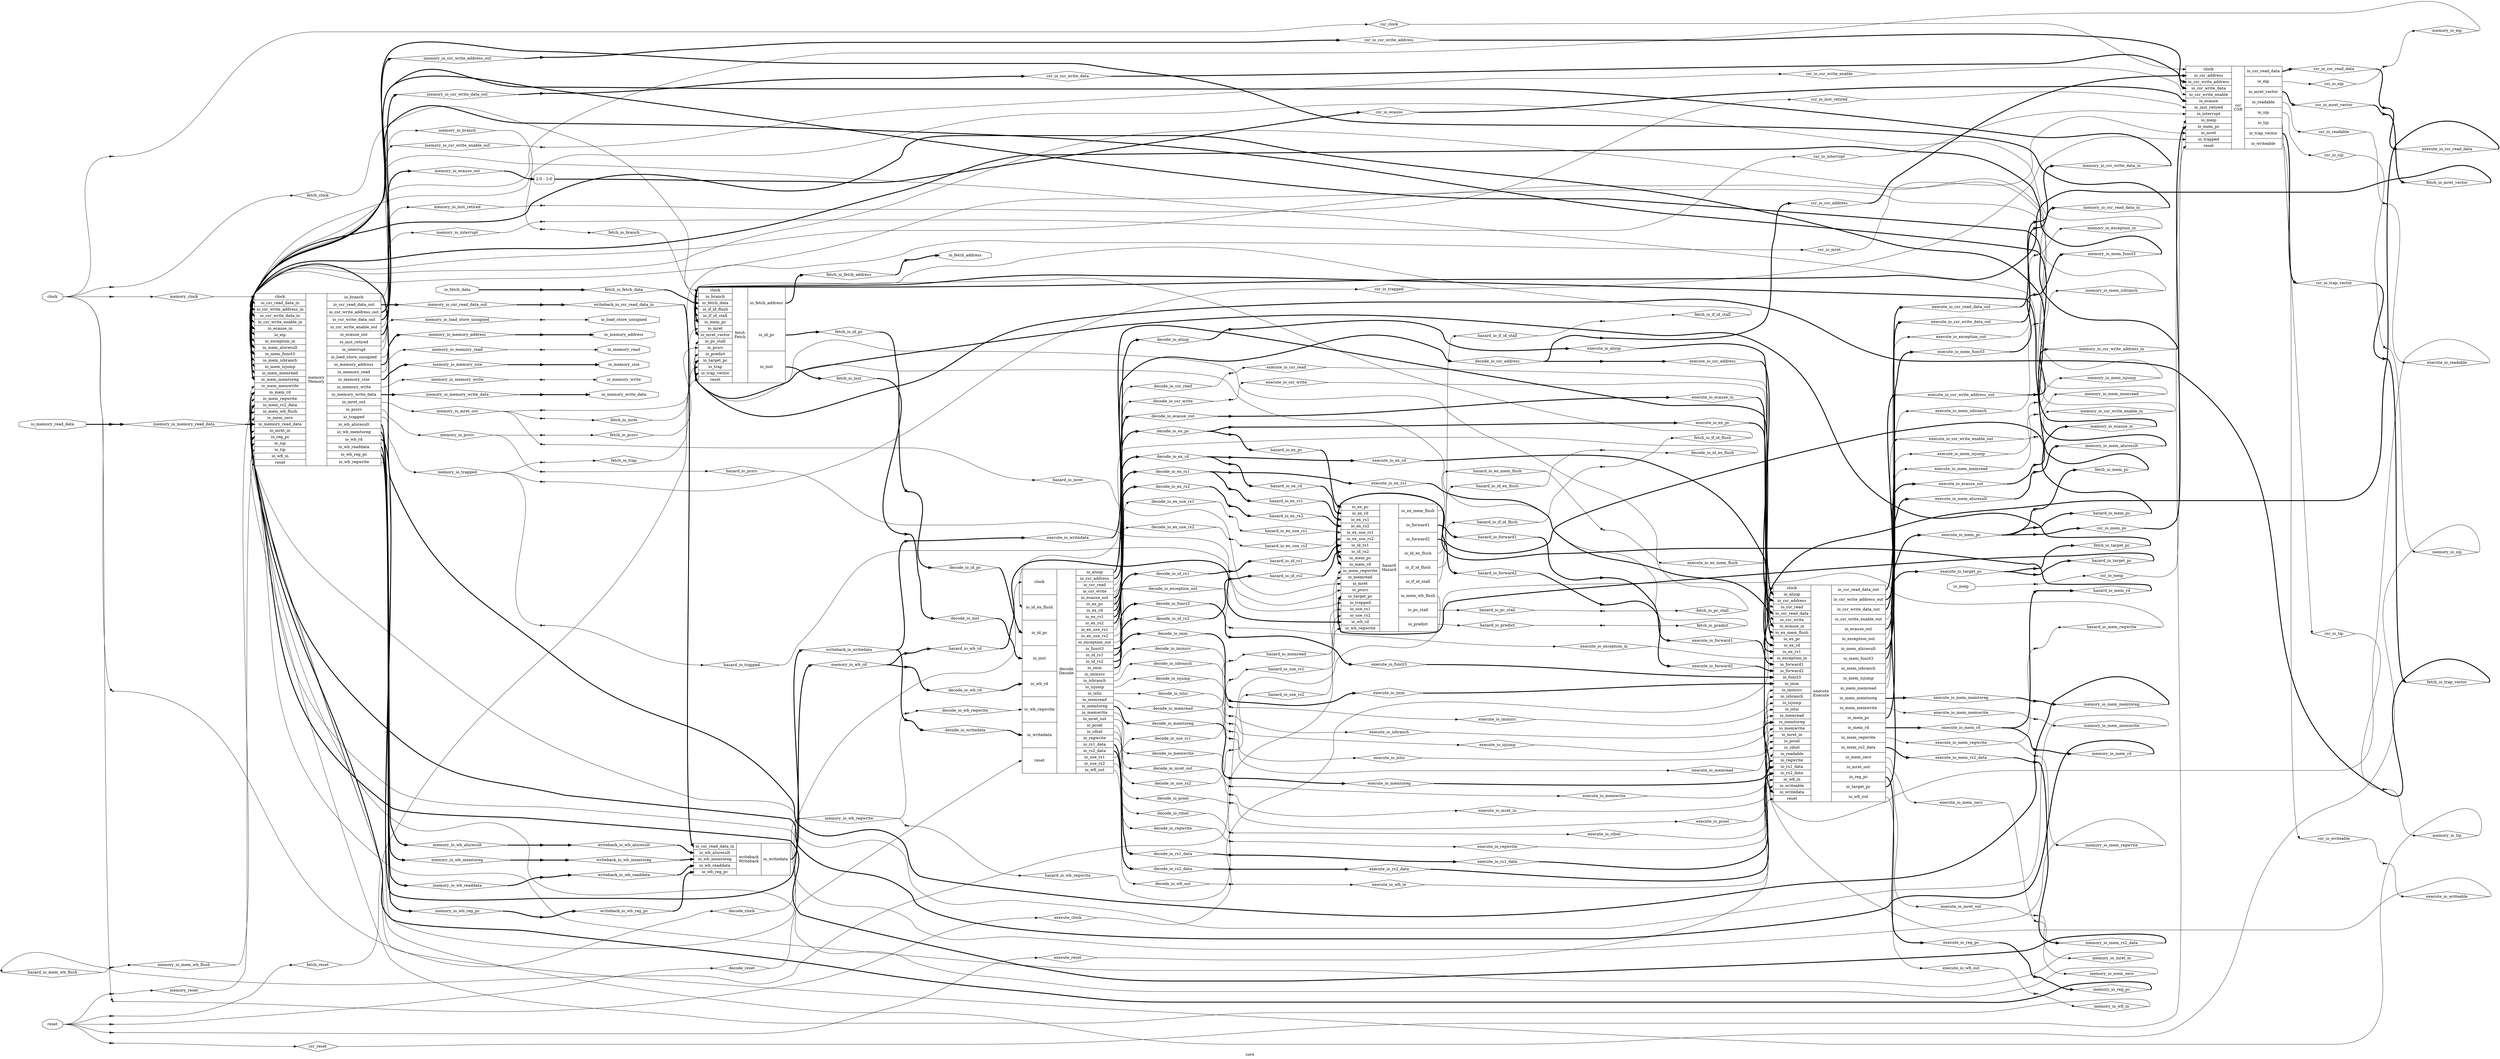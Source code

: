 digraph "core" {
label="core";
rankdir="LR";
remincross=true;
n1 [ shape=diamond, label="hazard_io_mem_wb_flush", color="black", fontcolor="black" ];
n2 [ shape=diamond, label="hazard_io_mret", color="black", fontcolor="black" ];
n3 [ shape=diamond, label="hazard_io_trapped", color="black", fontcolor="black" ];
n4 [ shape=diamond, label="hazard_io_pcsrc", color="black", fontcolor="black" ];
n5 [ shape=diamond, label="hazard_io_wb_regwrite", color="black", fontcolor="black" ];
n6 [ shape=diamond, label="hazard_io_wb_rd", color="black", fontcolor="black" ];
n7 [ shape=diamond, label="hazard_io_ex_mem_flush", color="black", fontcolor="black" ];
n8 [ shape=diamond, label="hazard_io_forward2", color="black", fontcolor="black" ];
n9 [ shape=diamond, label="hazard_io_forward1", color="black", fontcolor="black" ];
n10 [ shape=diamond, label="hazard_io_target_pc", color="black", fontcolor="black" ];
n11 [ shape=diamond, label="hazard_io_mem_pc", color="black", fontcolor="black" ];
n12 [ shape=diamond, label="hazard_io_mem_regwrite", color="black", fontcolor="black" ];
n13 [ shape=diamond, label="hazard_io_mem_rd", color="black", fontcolor="black" ];
n14 [ shape=diamond, label="hazard_io_id_ex_flush", color="black", fontcolor="black" ];
n15 [ shape=diamond, label="hazard_io_ex_pc", color="black", fontcolor="black" ];
n16 [ shape=diamond, label="hazard_io_ex_rs2", color="black", fontcolor="black" ];
n17 [ shape=diamond, label="hazard_io_ex_rs1", color="black", fontcolor="black" ];
n18 [ shape=diamond, label="hazard_io_ex_use_rs2", color="black", fontcolor="black" ];
n19 [ shape=diamond, label="hazard_io_ex_use_rs1", color="black", fontcolor="black" ];
n20 [ shape=diamond, label="hazard_io_ex_rd", color="black", fontcolor="black" ];
n21 [ shape=diamond, label="hazard_io_id_rs2", color="black", fontcolor="black" ];
n22 [ shape=diamond, label="hazard_io_id_rs1", color="black", fontcolor="black" ];
n23 [ shape=diamond, label="hazard_io_use_rs2", color="black", fontcolor="black" ];
n24 [ shape=diamond, label="hazard_io_use_rs1", color="black", fontcolor="black" ];
n25 [ shape=diamond, label="hazard_io_memread", color="black", fontcolor="black" ];
n26 [ shape=diamond, label="hazard_io_if_id_flush", color="black", fontcolor="black" ];
n27 [ shape=diamond, label="hazard_io_if_id_stall", color="black", fontcolor="black" ];
n28 [ shape=diamond, label="hazard_io_pc_stall", color="black", fontcolor="black" ];
n29 [ shape=diamond, label="hazard_io_predict", color="black", fontcolor="black" ];
n30 [ shape=diamond, label="csr_io_mret_vector", color="black", fontcolor="black" ];
n31 [ shape=diamond, label="csr_io_trap_vector", color="black", fontcolor="black" ];
n32 [ shape=diamond, label="csr_io_sip", color="black", fontcolor="black" ];
n33 [ shape=diamond, label="csr_io_tip", color="black", fontcolor="black" ];
n34 [ shape=diamond, label="csr_io_eip", color="black", fontcolor="black" ];
n35 [ shape=diamond, label="csr_io_interrupt", color="black", fontcolor="black" ];
n36 [ shape=diamond, label="csr_io_ecause", color="black", fontcolor="black" ];
n37 [ shape=diamond, label="csr_io_mret", color="black", fontcolor="black" ];
n38 [ shape=diamond, label="csr_io_trapped", color="black", fontcolor="black" ];
n39 [ shape=diamond, label="csr_io_inst_retired", color="black", fontcolor="black" ];
n40 [ shape=diamond, label="csr_io_csr_write_data", color="black", fontcolor="black" ];
n41 [ shape=diamond, label="csr_io_csr_write_address", color="black", fontcolor="black" ];
n42 [ shape=diamond, label="csr_io_csr_write_enable", color="black", fontcolor="black" ];
n43 [ shape=diamond, label="csr_io_writeable", color="black", fontcolor="black" ];
n44 [ shape=diamond, label="csr_io_readable", color="black", fontcolor="black" ];
n45 [ shape=diamond, label="csr_io_csr_read_data", color="black", fontcolor="black" ];
n46 [ shape=diamond, label="csr_io_mem_pc", color="black", fontcolor="black" ];
n47 [ shape=diamond, label="csr_io_csr_address", color="black", fontcolor="black" ];
n48 [ shape=diamond, label="csr_io_meip", color="black", fontcolor="black" ];
n49 [ shape=diamond, label="csr_reset", color="black", fontcolor="black" ];
n50 [ shape=diamond, label="csr_clock", color="black", fontcolor="black" ];
n51 [ shape=diamond, label="writeback_io_writedata", color="black", fontcolor="black" ];
n52 [ shape=diamond, label="writeback_io_wb_memtoreg", color="black", fontcolor="black" ];
n53 [ shape=diamond, label="writeback_io_wb_aluresult", color="black", fontcolor="black" ];
n54 [ shape=diamond, label="writeback_io_wb_readdata", color="black", fontcolor="black" ];
n55 [ shape=diamond, label="writeback_io_wb_reg_pc", color="black", fontcolor="black" ];
n56 [ shape=diamond, label="writeback_io_csr_read_data_in", color="black", fontcolor="black" ];
n57 [ shape=diamond, label="memory_io_memory_write", color="black", fontcolor="black" ];
n58 [ shape=diamond, label="memory_io_memory_read", color="black", fontcolor="black" ];
n59 [ shape=diamond, label="memory_io_memory_write_data", color="black", fontcolor="black" ];
n60 [ shape=diamond, label="memory_io_memory_address", color="black", fontcolor="black" ];
n61 [ shape=diamond, label="memory_io_memory_size", color="black", fontcolor="black" ];
n62 [ shape=diamond, label="memory_io_load_store_unsigned", color="black", fontcolor="black" ];
n63 [ shape=diamond, label="memory_io_memory_read_data", color="black", fontcolor="black" ];
n64 [ shape=diamond, label="memory_io_mem_wb_flush", color="black", fontcolor="black" ];
n65 [ shape=diamond, label="memory_io_branch", color="black", fontcolor="black" ];
n66 [ shape=diamond, label="memory_io_pcsrc", color="black", fontcolor="black" ];
n67 [ shape=diamond, label="memory_io_wb_rd", color="black", fontcolor="black" ];
n68 [ shape=diamond, label="memory_io_wb_regwrite", color="black", fontcolor="black" ];
n69 [ shape=diamond, label="memory_io_wb_memtoreg", color="black", fontcolor="black" ];
n70 [ shape=diamond, label="memory_io_wb_aluresult", color="black", fontcolor="black" ];
n71 [ shape=diamond, label="memory_io_wb_readdata", color="black", fontcolor="black" ];
n72 [ shape=diamond, label="memory_io_wb_reg_pc", color="black", fontcolor="black" ];
n73 [ shape=diamond, label="memory_io_csr_read_data_out", color="black", fontcolor="black" ];
n74 [ shape=diamond, label="memory_io_mret_out", color="black", fontcolor="black" ];
n75 [ shape=diamond, label="memory_io_inst_retired", color="black", fontcolor="black" ];
n76 [ shape=diamond, label="memory_io_interrupt", color="black", fontcolor="black" ];
n77 [ shape=diamond, label="memory_io_trapped", color="black", fontcolor="black" ];
n78 [ shape=diamond, label="memory_io_ecause_out", color="black", fontcolor="black" ];
n79 [ shape=diamond, label="memory_io_csr_write_data_out", color="black", fontcolor="black" ];
n80 [ shape=diamond, label="memory_io_csr_write_address_out", color="black", fontcolor="black" ];
n81 [ shape=diamond, label="memory_io_csr_write_enable_out", color="black", fontcolor="black" ];
n82 [ shape=diamond, label="memory_io_eip", color="black", fontcolor="black" ];
n83 [ shape=diamond, label="memory_io_tip", color="black", fontcolor="black" ];
n84 [ shape=diamond, label="memory_io_sip", color="black", fontcolor="black" ];
n85 [ shape=diamond, label="memory_io_mem_rd", color="black", fontcolor="black" ];
n86 [ shape=diamond, label="memory_io_mem_funct3", color="black", fontcolor="black" ];
n87 [ shape=diamond, label="memory_io_mem_rs2_data", color="black", fontcolor="black" ];
n88 [ shape=diamond, label="memory_io_mem_aluresult", color="black", fontcolor="black" ];
n89 [ shape=diamond, label="memory_io_mem_zero", color="black", fontcolor="black" ];
n90 [ shape=diamond, label="memory_io_mem_memtoreg", color="black", fontcolor="black" ];
n91 [ shape=diamond, label="memory_io_mem_regwrite", color="black", fontcolor="black" ];
n92 [ shape=diamond, label="memory_io_mem_memwrite", color="black", fontcolor="black" ];
n93 [ shape=diamond, label="memory_io_mem_memread", color="black", fontcolor="black" ];
n94 [ shape=diamond, label="memory_io_mem_isjump", color="black", fontcolor="black" ];
n95 [ shape=diamond, label="memory_io_mem_isbranch", color="black", fontcolor="black" ];
n96 [ shape=diamond, label="memory_io_reg_pc", color="black", fontcolor="black" ];
n97 [ shape=diamond, label="memory_io_wfi_in", color="black", fontcolor="black" ];
n98 [ shape=diamond, label="memory_io_mret_in", color="black", fontcolor="black" ];
n99 [ shape=diamond, label="memory_io_exception_in", color="black", fontcolor="black" ];
n100 [ shape=diamond, label="memory_io_ecause_in", color="black", fontcolor="black" ];
n101 [ shape=diamond, label="memory_io_csr_write_data_in", color="black", fontcolor="black" ];
n102 [ shape=diamond, label="memory_io_csr_write_address_in", color="black", fontcolor="black" ];
n103 [ shape=diamond, label="memory_io_csr_write_enable_in", color="black", fontcolor="black" ];
n104 [ shape=diamond, label="memory_io_csr_read_data_in", color="black", fontcolor="black" ];
n105 [ shape=diamond, label="memory_reset", color="black", fontcolor="black" ];
n106 [ shape=diamond, label="memory_clock", color="black", fontcolor="black" ];
n107 [ shape=diamond, label="execute_io_ex_mem_flush", color="black", fontcolor="black" ];
n108 [ shape=diamond, label="execute_io_forward2", color="black", fontcolor="black" ];
n109 [ shape=diamond, label="execute_io_forward1", color="black", fontcolor="black" ];
n110 [ shape=diamond, label="execute_io_writedata", color="black", fontcolor="black" ];
n111 [ shape=diamond, label="execute_io_mem_rd", color="black", fontcolor="black" ];
n112 [ shape=diamond, label="execute_io_mem_funct3", color="black", fontcolor="black" ];
n113 [ shape=diamond, label="execute_io_mem_rs2_data", color="black", fontcolor="black" ];
n114 [ shape=diamond, label="execute_io_mem_aluresult", color="black", fontcolor="black" ];
n115 [ shape=diamond, label="execute_io_mem_zero", color="black", fontcolor="black" ];
n116 [ shape=diamond, label="execute_io_mem_memtoreg", color="black", fontcolor="black" ];
n117 [ shape=diamond, label="execute_io_mem_regwrite", color="black", fontcolor="black" ];
n118 [ shape=diamond, label="execute_io_mem_memwrite", color="black", fontcolor="black" ];
n119 [ shape=diamond, label="execute_io_mem_memread", color="black", fontcolor="black" ];
n120 [ shape=diamond, label="execute_io_mem_isjump", color="black", fontcolor="black" ];
n121 [ shape=diamond, label="execute_io_mem_isbranch", color="black", fontcolor="black" ];
n122 [ shape=diamond, label="execute_io_reg_pc", color="black", fontcolor="black" ];
n123 [ shape=diamond, label="execute_io_wfi_out", color="black", fontcolor="black" ];
n124 [ shape=diamond, label="execute_io_mret_out", color="black", fontcolor="black" ];
n125 [ shape=diamond, label="execute_io_exception_out", color="black", fontcolor="black" ];
n126 [ shape=diamond, label="execute_io_ecause_out", color="black", fontcolor="black" ];
n127 [ shape=diamond, label="execute_io_csr_write_data_out", color="black", fontcolor="black" ];
n128 [ shape=diamond, label="execute_io_csr_write_address_out", color="black", fontcolor="black" ];
n129 [ shape=diamond, label="execute_io_csr_write_enable_out", color="black", fontcolor="black" ];
n130 [ shape=diamond, label="execute_io_csr_read_data_out", color="black", fontcolor="black" ];
n131 [ shape=diamond, label="execute_io_writeable", color="black", fontcolor="black" ];
n132 [ shape=diamond, label="execute_io_readable", color="black", fontcolor="black" ];
n133 [ shape=diamond, label="execute_io_csr_read_data", color="black", fontcolor="black" ];
n134 [ shape=diamond, label="execute_io_target_pc", color="black", fontcolor="black" ];
n135 [ shape=diamond, label="execute_io_mem_pc", color="black", fontcolor="black" ];
n136 [ shape=diamond, label="execute_io_ex_rd", color="black", fontcolor="black" ];
n137 [ shape=diamond, label="execute_io_ex_rs1", color="black", fontcolor="black" ];
n138 [ shape=diamond, label="execute_io_funct3", color="black", fontcolor="black" ];
n139 [ shape=diamond, label="execute_io_imm", color="black", fontcolor="black" ];
n140 [ shape=diamond, label="execute_io_rs2_data", color="black", fontcolor="black" ];
n141 [ shape=diamond, label="execute_io_rs1_data", color="black", fontcolor="black" ];
n142 [ shape=diamond, label="execute_io_islui", color="black", fontcolor="black" ];
n143 [ shape=diamond, label="execute_io_isjump", color="black", fontcolor="black" ];
n144 [ shape=diamond, label="execute_io_rdsel", color="black", fontcolor="black" ];
n145 [ shape=diamond, label="execute_io_pcsel", color="black", fontcolor="black" ];
n146 [ shape=diamond, label="execute_io_memtoreg", color="black", fontcolor="black" ];
n147 [ shape=diamond, label="execute_io_regwrite", color="black", fontcolor="black" ];
n148 [ shape=diamond, label="execute_io_memwrite", color="black", fontcolor="black" ];
n149 [ shape=diamond, label="execute_io_memread", color="black", fontcolor="black" ];
n150 [ shape=diamond, label="execute_io_isbranch", color="black", fontcolor="black" ];
n151 [ shape=diamond, label="execute_io_immsrc", color="black", fontcolor="black" ];
n152 [ shape=diamond, label="execute_io_aluop", color="black", fontcolor="black" ];
n153 [ shape=diamond, label="execute_io_ex_pc", color="black", fontcolor="black" ];
n154 [ shape=diamond, label="execute_io_wfi_in", color="black", fontcolor="black" ];
n155 [ shape=diamond, label="execute_io_mret_in", color="black", fontcolor="black" ];
n156 [ shape=diamond, label="execute_io_exception_in", color="black", fontcolor="black" ];
n157 [ shape=diamond, label="execute_io_ecause_in", color="black", fontcolor="black" ];
n158 [ shape=diamond, label="execute_io_csr_address", color="black", fontcolor="black" ];
n159 [ shape=diamond, label="execute_io_csr_write", color="black", fontcolor="black" ];
n160 [ shape=diamond, label="execute_io_csr_read", color="black", fontcolor="black" ];
n161 [ shape=diamond, label="execute_reset", color="black", fontcolor="black" ];
n162 [ shape=diamond, label="execute_clock", color="black", fontcolor="black" ];
n163 [ shape=diamond, label="decode_io_use_rs2", color="black", fontcolor="black" ];
n164 [ shape=diamond, label="decode_io_use_rs1", color="black", fontcolor="black" ];
n165 [ shape=diamond, label="decode_io_id_rs2", color="black", fontcolor="black" ];
n166 [ shape=diamond, label="decode_io_id_rs1", color="black", fontcolor="black" ];
n167 [ shape=diamond, label="decode_io_id_ex_flush", color="black", fontcolor="black" ];
n168 [ shape=diamond, label="decode_io_writedata", color="black", fontcolor="black" ];
n169 [ shape=diamond, label="decode_io_wb_regwrite", color="black", fontcolor="black" ];
n170 [ shape=diamond, label="decode_io_wb_rd", color="black", fontcolor="black" ];
n171 [ shape=diamond, label="decode_io_ex_use_rs2", color="black", fontcolor="black" ];
n172 [ shape=diamond, label="decode_io_ex_use_rs1", color="black", fontcolor="black" ];
n173 [ shape=diamond, label="decode_io_ex_rd", color="black", fontcolor="black" ];
n174 [ shape=diamond, label="decode_io_ex_rs2", color="black", fontcolor="black" ];
n175 [ shape=diamond, label="decode_io_ex_rs1", color="black", fontcolor="black" ];
n176 [ shape=diamond, label="decode_io_funct3", color="black", fontcolor="black" ];
n177 [ shape=diamond, label="decode_io_imm", color="black", fontcolor="black" ];
n178 [ shape=diamond, label="decode_io_rs2_data", color="black", fontcolor="black" ];
n179 [ shape=diamond, label="decode_io_rs1_data", color="black", fontcolor="black" ];
n180 [ shape=diamond, label="decode_io_islui", color="black", fontcolor="black" ];
n181 [ shape=diamond, label="decode_io_isjump", color="black", fontcolor="black" ];
n182 [ shape=diamond, label="decode_io_rdsel", color="black", fontcolor="black" ];
n183 [ shape=diamond, label="decode_io_pcsel", color="black", fontcolor="black" ];
n184 [ shape=diamond, label="decode_io_memtoreg", color="black", fontcolor="black" ];
n185 [ shape=diamond, label="decode_io_regwrite", color="black", fontcolor="black" ];
n186 [ shape=diamond, label="decode_io_memwrite", color="black", fontcolor="black" ];
n187 [ shape=diamond, label="decode_io_memread", color="black", fontcolor="black" ];
n188 [ shape=diamond, label="decode_io_isbranch", color="black", fontcolor="black" ];
n189 [ shape=diamond, label="decode_io_immsrc", color="black", fontcolor="black" ];
n190 [ shape=diamond, label="decode_io_aluop", color="black", fontcolor="black" ];
n191 [ shape=diamond, label="decode_io_ex_pc", color="black", fontcolor="black" ];
n192 [ shape=diamond, label="decode_io_wfi_out", color="black", fontcolor="black" ];
n193 [ shape=diamond, label="decode_io_mret_out", color="black", fontcolor="black" ];
n194 [ shape=diamond, label="decode_io_exception_out", color="black", fontcolor="black" ];
n195 [ shape=diamond, label="decode_io_ecause_out", color="black", fontcolor="black" ];
n196 [ shape=diamond, label="decode_io_csr_address", color="black", fontcolor="black" ];
n197 [ shape=diamond, label="decode_io_csr_write", color="black", fontcolor="black" ];
n198 [ shape=diamond, label="decode_io_csr_read", color="black", fontcolor="black" ];
n199 [ shape=diamond, label="decode_io_inst", color="black", fontcolor="black" ];
n200 [ shape=diamond, label="decode_io_id_pc", color="black", fontcolor="black" ];
n201 [ shape=diamond, label="decode_reset", color="black", fontcolor="black" ];
n202 [ shape=diamond, label="decode_clock", color="black", fontcolor="black" ];
n203 [ shape=diamond, label="fetch_io_fetch_address", color="black", fontcolor="black" ];
n204 [ shape=diamond, label="fetch_io_fetch_data", color="black", fontcolor="black" ];
n205 [ shape=diamond, label="fetch_io_inst", color="black", fontcolor="black" ];
n206 [ shape=diamond, label="fetch_io_id_pc", color="black", fontcolor="black" ];
n207 [ shape=diamond, label="fetch_io_predict", color="black", fontcolor="black" ];
n208 [ shape=diamond, label="fetch_io_if_id_flush", color="black", fontcolor="black" ];
n209 [ shape=diamond, label="fetch_io_if_id_stall", color="black", fontcolor="black" ];
n210 [ shape=diamond, label="fetch_io_pc_stall", color="black", fontcolor="black" ];
n211 [ shape=diamond, label="fetch_io_mret", color="black", fontcolor="black" ];
n212 [ shape=diamond, label="fetch_io_trap", color="black", fontcolor="black" ];
n213 [ shape=diamond, label="fetch_io_branch", color="black", fontcolor="black" ];
n214 [ shape=diamond, label="fetch_io_pcsrc", color="black", fontcolor="black" ];
n215 [ shape=diamond, label="fetch_io_mem_pc", color="black", fontcolor="black" ];
n216 [ shape=diamond, label="fetch_io_target_pc", color="black", fontcolor="black" ];
n217 [ shape=diamond, label="fetch_io_mret_vector", color="black", fontcolor="black" ];
n218 [ shape=diamond, label="fetch_io_trap_vector", color="black", fontcolor="black" ];
n219 [ shape=diamond, label="fetch_reset", color="black", fontcolor="black" ];
n220 [ shape=diamond, label="fetch_clock", color="black", fontcolor="black" ];
n221 [ shape=octagon, label="io_memory_write", color="black", fontcolor="black" ];
n222 [ shape=octagon, label="io_memory_read", color="black", fontcolor="black" ];
n223 [ shape=octagon, label="io_memory_read_data", color="black", fontcolor="black" ];
n224 [ shape=octagon, label="io_memory_write_data", color="black", fontcolor="black" ];
n225 [ shape=octagon, label="io_memory_address", color="black", fontcolor="black" ];
n226 [ shape=octagon, label="io_memory_size", color="black", fontcolor="black" ];
n227 [ shape=octagon, label="io_load_store_unsigned", color="black", fontcolor="black" ];
n228 [ shape=octagon, label="io_fetch_address", color="black", fontcolor="black" ];
n229 [ shape=octagon, label="io_fetch_data", color="black", fontcolor="black" ];
n230 [ shape=octagon, label="io_meip", color="black", fontcolor="black" ];
n231 [ shape=octagon, label="reset", color="black", fontcolor="black" ];
n232 [ shape=octagon, label="clock", color="black", fontcolor="black" ];
c262 [ shape=record, label="{{<p233> io_ex_pc|<p234> io_ex_rd|<p235> io_ex_rs1|<p236> io_ex_rs2|<p237> io_ex_use_rs1|<p238> io_ex_use_rs2|<p239> io_id_rs1|<p240> io_id_rs2|<p241> io_mem_pc|<p242> io_mem_rd|<p243> io_mem_regwrite|<p244> io_memread|<p245> io_mret|<p246> io_pcsrc|<p247> io_target_pc|<p248> io_trapped|<p249> io_use_rs1|<p250> io_use_rs2|<p251> io_wb_rd|<p252> io_wb_regwrite}|hazard\nHazard|{<p253> io_ex_mem_flush|<p254> io_forward1|<p255> io_forward2|<p256> io_id_ex_flush|<p257> io_if_id_flush|<p258> io_if_id_stall|<p259> io_mem_wb_flush|<p260> io_pc_stall|<p261> io_predict}}",  ];
c278 [ shape=record, label="{{<p232> clock|<p263> io_csr_address|<p264> io_csr_write_address|<p265> io_csr_write_data|<p266> io_csr_write_enable|<p267> io_ecause|<p268> io_inst_retired|<p269> io_interrupt|<p230> io_meip|<p241> io_mem_pc|<p245> io_mret|<p248> io_trapped|<p231> reset}|csr\nCSR|{<p270> io_csr_read_data|<p271> io_eip|<p272> io_mret_vector|<p273> io_readable|<p274> io_sip|<p275> io_tip|<p276> io_trap_vector|<p277> io_writeable}}",  ];
c285 [ shape=record, label="{{<p279> io_csr_read_data_in|<p280> io_wb_aluresult|<p281> io_wb_memtoreg|<p282> io_wb_readdata|<p283> io_wb_reg_pc}|writeback\nWriteback|{<p284> io_writedata}}",  ];
c310 [ shape=record, label="{{<p232> clock|<p279> io_csr_read_data_in|<p286> io_csr_write_address_in|<p287> io_csr_write_data_in|<p288> io_csr_write_enable_in|<p289> io_ecause_in|<p271> io_eip|<p290> io_exception_in|<p291> io_mem_aluresult|<p292> io_mem_funct3|<p293> io_mem_isbranch|<p294> io_mem_isjump|<p295> io_mem_memread|<p296> io_mem_memtoreg|<p297> io_mem_memwrite|<p242> io_mem_rd|<p243> io_mem_regwrite|<p298> io_mem_rs2_data|<p259> io_mem_wb_flush|<p299> io_mem_zero|<p223> io_memory_read_data|<p300> io_mret_in|<p301> io_reg_pc|<p274> io_sip|<p275> io_tip|<p302> io_wfi_in|<p231> reset}|memory\nMemory|{<p303> io_branch|<p304> io_csr_read_data_out|<p305> io_csr_write_address_out|<p306> io_csr_write_data_out|<p307> io_csr_write_enable_out|<p308> io_ecause_out|<p268> io_inst_retired|<p269> io_interrupt|<p227> io_load_store_unsigned|<p225> io_memory_address|<p222> io_memory_read|<p226> io_memory_size|<p221> io_memory_write|<p224> io_memory_write_data|<p309> io_mret_out|<p246> io_pcsrc|<p248> io_trapped|<p280> io_wb_aluresult|<p281> io_wb_memtoreg|<p251> io_wb_rd|<p282> io_wb_readdata|<p283> io_wb_reg_pc|<p252> io_wb_regwrite}}",  ];
c329 [ shape=record, label="{{<p232> clock|<p311> io_aluop|<p263> io_csr_address|<p312> io_csr_read|<p270> io_csr_read_data|<p313> io_csr_write|<p289> io_ecause_in|<p253> io_ex_mem_flush|<p233> io_ex_pc|<p234> io_ex_rd|<p235> io_ex_rs1|<p290> io_exception_in|<p254> io_forward1|<p255> io_forward2|<p314> io_funct3|<p315> io_imm|<p316> io_immsrc|<p317> io_isbranch|<p318> io_isjump|<p319> io_islui|<p244> io_memread|<p320> io_memtoreg|<p321> io_memwrite|<p300> io_mret_in|<p322> io_pcsel|<p323> io_rdsel|<p273> io_readable|<p324> io_regwrite|<p325> io_rs1_data|<p326> io_rs2_data|<p302> io_wfi_in|<p277> io_writeable|<p284> io_writedata|<p231> reset}|execute\nExecute|{<p304> io_csr_read_data_out|<p305> io_csr_write_address_out|<p306> io_csr_write_data_out|<p307> io_csr_write_enable_out|<p308> io_ecause_out|<p327> io_exception_out|<p291> io_mem_aluresult|<p292> io_mem_funct3|<p293> io_mem_isbranch|<p294> io_mem_isjump|<p295> io_mem_memread|<p296> io_mem_memtoreg|<p297> io_mem_memwrite|<p241> io_mem_pc|<p242> io_mem_rd|<p243> io_mem_regwrite|<p298> io_mem_rs2_data|<p299> io_mem_zero|<p309> io_mret_out|<p301> io_reg_pc|<p247> io_target_pc|<p328> io_wfi_out}}",  ];
c332 [ shape=record, label="{{<p232> clock|<p256> io_id_ex_flush|<p330> io_id_pc|<p331> io_inst|<p251> io_wb_rd|<p252> io_wb_regwrite|<p284> io_writedata|<p231> reset}|decode\nDecode|{<p311> io_aluop|<p263> io_csr_address|<p312> io_csr_read|<p313> io_csr_write|<p308> io_ecause_out|<p233> io_ex_pc|<p234> io_ex_rd|<p235> io_ex_rs1|<p236> io_ex_rs2|<p237> io_ex_use_rs1|<p238> io_ex_use_rs2|<p327> io_exception_out|<p314> io_funct3|<p239> io_id_rs1|<p240> io_id_rs2|<p315> io_imm|<p316> io_immsrc|<p317> io_isbranch|<p318> io_isjump|<p319> io_islui|<p244> io_memread|<p320> io_memtoreg|<p321> io_memwrite|<p309> io_mret_out|<p322> io_pcsel|<p323> io_rdsel|<p324> io_regwrite|<p325> io_rs1_data|<p326> io_rs2_data|<p249> io_use_rs1|<p250> io_use_rs2|<p328> io_wfi_out}}",  ];
c334 [ shape=record, label="{{<p232> clock|<p303> io_branch|<p229> io_fetch_data|<p257> io_if_id_flush|<p258> io_if_id_stall|<p241> io_mem_pc|<p245> io_mret|<p272> io_mret_vector|<p260> io_pc_stall|<p246> io_pcsrc|<p261> io_predict|<p247> io_target_pc|<p333> io_trap|<p276> io_trap_vector|<p231> reset}|fetch\nFetch|{<p228> io_fetch_address|<p330> io_id_pc|<p331> io_inst}}",  ];
x0 [shape=point, ];
x1 [shape=point, ];
x2 [shape=point, ];
x3 [shape=point, ];
x4 [shape=point, ];
x5 [shape=point, ];
x6 [shape=point, ];
x7 [shape=point, ];
x8 [shape=point, ];
x9 [shape=point, ];
x10 [shape=point, ];
x11 [shape=point, ];
x12 [shape=point, ];
x13 [shape=point, ];
x14 [shape=point, ];
x15 [shape=point, ];
x16 [shape=point, ];
x17 [shape=point, ];
x18 [shape=point, ];
x19 [shape=point, ];
x20 [shape=point, ];
x21 [shape=point, ];
x22 [shape=point, ];
x23 [shape=point, ];
x24 [shape=point, ];
x25 [shape=point, ];
x26 [shape=point, ];
x27 [shape=point, ];
x28 [shape=point, ];
x29 [shape=point, ];
x30 [shape=point, ];
x31 [shape=point, ];
x32 [shape=point, ];
x33 [shape=point, ];
x34 [shape=point, ];
x35 [shape=point, ];
x36 [shape=point, ];
x37 [shape=point, ];
x38 [shape=point, ];
x39 [shape=point, ];
x40 [shape=point, ];
x41 [shape=point, ];
x42 [shape=point, ];
x43 [shape=point, ];
x44 [shape=point, ];
x45 [shape=point, ];
x46 [shape=point, ];
x47 [shape=point, ];
x48 [shape=point, ];
x49 [shape=point, ];
x50 [shape=point, ];
x51 [shape=point, ];
x52 [shape=point, ];
x53 [shape=point, ];
x54 [shape=point, ];
x55 [shape=point, ];
x56 [shape=point, ];
x57 [shape=point, ];
x58 [shape=point, ];
x59 [shape=point, ];
x60 [shape=point, ];
x61 [shape=point, ];
x62 [shape=point, ];
x63 [shape=point, ];
x64 [shape=point, ];
x65 [shape=point, ];
x66 [shape=point, ];
x67 [shape=point, ];
x68 [shape=point, ];
x69 [shape=point, ];
x70 [shape=point, ];
x71 [shape=point, ];
x72 [shape=point, ];
x73 [shape=point, ];
x74 [shape=point, ];
x75 [shape=point, ];
x76 [shape=point, ];
x77 [shape=point, ];
x78 [shape=point, ];
x79 [shape=point, ];
x80 [shape=point, ];
x81 [shape=point, ];
x82 [shape=point, ];
x83 [shape=point, ];
x84 [shape=point, ];
x85 [shape=point, ];
x86 [shape=point, ];
x87 [shape=point, ];
x88 [shape=point, ];
x89 [shape=point, ];
x90 [shape=point, ];
x91 [shape=point, ];
x92 [shape=point, ];
x93 [shape=point, ];
x94 [shape=point, ];
x95 [shape=point, ];
x96 [shape=point, ];
x97 [shape=point, ];
x98 [shape=point, ];
x99 [shape=point, ];
x100 [shape=point, ];
x101 [shape=point, ];
x102 [shape=point, ];
x103 [shape=point, ];
x104 [shape=point, ];
x105 [shape=point, ];
x106 [shape=point, ];
x107 [ shape=record, style=rounded, label="<s0> 2:0 - 2:0 ", color="black", fontcolor="black" ];
x108 [shape=point, ];
x109 [shape=point, ];
x110 [shape=point, ];
x111 [shape=point, ];
x112 [shape=point, ];
x113 [shape=point, ];
x114 [shape=point, ];
x115 [shape=point, ];
x116 [shape=point, ];
x117 [shape=point, ];
x118 [shape=point, ];
x119 [shape=point, ];
x120 [shape=point, ];
x121 [shape=point, ];
x122 [shape=point, ];
x123 [shape=point, ];
x124 [shape=point, ];
x125 [shape=point, ];
x126 [shape=point, ];
x127 [shape=point, ];
x128 [shape=point, ];
c262:p259:e -> n1:w [color="black", fontcolor="black", label=""];
n1:e -> x89:w [color="black", fontcolor="black", label=""];
x123:e -> n10:w [color="black", fontcolor="black", style="setlinewidth(3)", label=""];
n10:e -> c262:p247:w [color="black", fontcolor="black", style="setlinewidth(3)", label=""];
x70:e -> n100:w [color="black", fontcolor="black", style="setlinewidth(3)", label=""];
n100:e -> c310:p289:w [color="black", fontcolor="black", style="setlinewidth(3)", label=""];
x69:e -> n101:w [color="black", fontcolor="black", style="setlinewidth(3)", label=""];
n101:e -> c310:p287:w [color="black", fontcolor="black", style="setlinewidth(3)", label=""];
x68:e -> n102:w [color="black", fontcolor="black", style="setlinewidth(3)", label=""];
n102:e -> c310:p286:w [color="black", fontcolor="black", style="setlinewidth(3)", label=""];
x67:e -> n103:w [color="black", fontcolor="black", label=""];
n103:e -> c310:p288:w [color="black", fontcolor="black", label=""];
x66:e -> n104:w [color="black", fontcolor="black", style="setlinewidth(3)", label=""];
n104:e -> c310:p279:w [color="black", fontcolor="black", style="setlinewidth(3)", label=""];
x65:e -> n105:w [color="black", fontcolor="black", label=""];
n105:e -> c310:p231:w [color="black", fontcolor="black", label=""];
x64:e -> n106:w [color="black", fontcolor="black", label=""];
n106:e -> c310:p232:w [color="black", fontcolor="black", label=""];
x63:e -> n107:w [color="black", fontcolor="black", label=""];
n107:e -> c329:p253:w [color="black", fontcolor="black", label=""];
x62:e -> n108:w [color="black", fontcolor="black", style="setlinewidth(3)", label=""];
n108:e -> c329:p255:w [color="black", fontcolor="black", style="setlinewidth(3)", label=""];
x61:e -> n109:w [color="black", fontcolor="black", style="setlinewidth(3)", label=""];
n109:e -> c329:p254:w [color="black", fontcolor="black", style="setlinewidth(3)", label=""];
x122:e -> n11:w [color="black", fontcolor="black", style="setlinewidth(3)", label=""];
n11:e -> c262:p241:w [color="black", fontcolor="black", style="setlinewidth(3)", label=""];
x60:e -> n110:w [color="black", fontcolor="black", style="setlinewidth(3)", label=""];
n110:e -> c329:p284:w [color="black", fontcolor="black", style="setlinewidth(3)", label=""];
c329:p242:e -> n111:w [color="black", fontcolor="black", style="setlinewidth(3)", label=""];
n111:e -> x120:w [color="black", fontcolor="black", style="setlinewidth(3)", label=""];
n111:e -> x85:w [color="black", fontcolor="black", style="setlinewidth(3)", label=""];
c329:p292:e -> n112:w [color="black", fontcolor="black", style="setlinewidth(3)", label=""];
n112:e -> x84:w [color="black", fontcolor="black", style="setlinewidth(3)", label=""];
c329:p298:e -> n113:w [color="black", fontcolor="black", style="setlinewidth(3)", label=""];
n113:e -> x83:w [color="black", fontcolor="black", style="setlinewidth(3)", label=""];
c329:p291:e -> n114:w [color="black", fontcolor="black", style="setlinewidth(3)", label=""];
n114:e -> x82:w [color="black", fontcolor="black", style="setlinewidth(3)", label=""];
c329:p299:e -> n115:w [color="black", fontcolor="black", label=""];
n115:e -> x81:w [color="black", fontcolor="black", label=""];
c329:p296:e -> n116:w [color="black", fontcolor="black", style="setlinewidth(3)", label=""];
n116:e -> x80:w [color="black", fontcolor="black", style="setlinewidth(3)", label=""];
c329:p243:e -> n117:w [color="black", fontcolor="black", label=""];
n117:e -> x121:w [color="black", fontcolor="black", label=""];
n117:e -> x79:w [color="black", fontcolor="black", label=""];
c329:p297:e -> n118:w [color="black", fontcolor="black", label=""];
n118:e -> x78:w [color="black", fontcolor="black", label=""];
c329:p295:e -> n119:w [color="black", fontcolor="black", label=""];
n119:e -> x77:w [color="black", fontcolor="black", label=""];
x121:e -> n12:w [color="black", fontcolor="black", label=""];
n12:e -> c262:p243:w [color="black", fontcolor="black", label=""];
c329:p294:e -> n120:w [color="black", fontcolor="black", label=""];
n120:e -> x76:w [color="black", fontcolor="black", label=""];
c329:p293:e -> n121:w [color="black", fontcolor="black", label=""];
n121:e -> x75:w [color="black", fontcolor="black", label=""];
c329:p301:e -> n122:w [color="black", fontcolor="black", style="setlinewidth(3)", label=""];
n122:e -> x74:w [color="black", fontcolor="black", style="setlinewidth(3)", label=""];
c329:p328:e -> n123:w [color="black", fontcolor="black", label=""];
n123:e -> x73:w [color="black", fontcolor="black", label=""];
c329:p309:e -> n124:w [color="black", fontcolor="black", label=""];
n124:e -> x72:w [color="black", fontcolor="black", label=""];
c329:p327:e -> n125:w [color="black", fontcolor="black", label=""];
n125:e -> x71:w [color="black", fontcolor="black", label=""];
c329:p308:e -> n126:w [color="black", fontcolor="black", style="setlinewidth(3)", label=""];
n126:e -> x70:w [color="black", fontcolor="black", style="setlinewidth(3)", label=""];
c329:p306:e -> n127:w [color="black", fontcolor="black", style="setlinewidth(3)", label=""];
n127:e -> x69:w [color="black", fontcolor="black", style="setlinewidth(3)", label=""];
c329:p305:e -> n128:w [color="black", fontcolor="black", style="setlinewidth(3)", label=""];
n128:e -> x68:w [color="black", fontcolor="black", style="setlinewidth(3)", label=""];
c329:p307:e -> n129:w [color="black", fontcolor="black", label=""];
n129:e -> x67:w [color="black", fontcolor="black", label=""];
x120:e -> n13:w [color="black", fontcolor="black", style="setlinewidth(3)", label=""];
n13:e -> c262:p242:w [color="black", fontcolor="black", style="setlinewidth(3)", label=""];
c329:p304:e -> n130:w [color="black", fontcolor="black", style="setlinewidth(3)", label=""];
n130:e -> x66:w [color="black", fontcolor="black", style="setlinewidth(3)", label=""];
x59:e -> n131:w [color="black", fontcolor="black", label=""];
n131:e -> c329:p277:w [color="black", fontcolor="black", label=""];
x58:e -> n132:w [color="black", fontcolor="black", label=""];
n132:e -> c329:p273:w [color="black", fontcolor="black", label=""];
x57:e -> n133:w [color="black", fontcolor="black", style="setlinewidth(3)", label=""];
n133:e -> c329:p270:w [color="black", fontcolor="black", style="setlinewidth(3)", label=""];
c329:p247:e -> n134:w [color="black", fontcolor="black", style="setlinewidth(3)", label=""];
n134:e -> x11:w [color="black", fontcolor="black", style="setlinewidth(3)", label=""];
n134:e -> x123:w [color="black", fontcolor="black", style="setlinewidth(3)", label=""];
c329:p241:e -> n135:w [color="black", fontcolor="black", style="setlinewidth(3)", label=""];
n135:e -> x100:w [color="black", fontcolor="black", style="setlinewidth(3)", label=""];
n135:e -> x12:w [color="black", fontcolor="black", style="setlinewidth(3)", label=""];
n135:e -> x122:w [color="black", fontcolor="black", style="setlinewidth(3)", label=""];
x56:e -> n136:w [color="black", fontcolor="black", style="setlinewidth(3)", label=""];
n136:e -> c329:p234:w [color="black", fontcolor="black", style="setlinewidth(3)", label=""];
x55:e -> n137:w [color="black", fontcolor="black", style="setlinewidth(3)", label=""];
n137:e -> c329:p235:w [color="black", fontcolor="black", style="setlinewidth(3)", label=""];
x54:e -> n138:w [color="black", fontcolor="black", style="setlinewidth(3)", label=""];
n138:e -> c329:p314:w [color="black", fontcolor="black", style="setlinewidth(3)", label=""];
x53:e -> n139:w [color="black", fontcolor="black", style="setlinewidth(3)", label=""];
n139:e -> c329:p315:w [color="black", fontcolor="black", style="setlinewidth(3)", label=""];
c262:p256:e -> n14:w [color="black", fontcolor="black", label=""];
n14:e -> x29:w [color="black", fontcolor="black", label=""];
x52:e -> n140:w [color="black", fontcolor="black", style="setlinewidth(3)", label=""];
n140:e -> c329:p326:w [color="black", fontcolor="black", style="setlinewidth(3)", label=""];
x51:e -> n141:w [color="black", fontcolor="black", style="setlinewidth(3)", label=""];
n141:e -> c329:p325:w [color="black", fontcolor="black", style="setlinewidth(3)", label=""];
x50:e -> n142:w [color="black", fontcolor="black", label=""];
n142:e -> c329:p319:w [color="black", fontcolor="black", label=""];
x49:e -> n143:w [color="black", fontcolor="black", label=""];
n143:e -> c329:p318:w [color="black", fontcolor="black", label=""];
x48:e -> n144:w [color="black", fontcolor="black", label=""];
n144:e -> c329:p323:w [color="black", fontcolor="black", label=""];
x47:e -> n145:w [color="black", fontcolor="black", label=""];
n145:e -> c329:p322:w [color="black", fontcolor="black", label=""];
x46:e -> n146:w [color="black", fontcolor="black", style="setlinewidth(3)", label=""];
n146:e -> c329:p320:w [color="black", fontcolor="black", style="setlinewidth(3)", label=""];
x45:e -> n147:w [color="black", fontcolor="black", label=""];
n147:e -> c329:p324:w [color="black", fontcolor="black", label=""];
x44:e -> n148:w [color="black", fontcolor="black", label=""];
n148:e -> c329:p321:w [color="black", fontcolor="black", label=""];
x43:e -> n149:w [color="black", fontcolor="black", label=""];
n149:e -> c329:p244:w [color="black", fontcolor="black", label=""];
x119:e -> n15:w [color="black", fontcolor="black", style="setlinewidth(3)", label=""];
n15:e -> c262:p233:w [color="black", fontcolor="black", style="setlinewidth(3)", label=""];
x42:e -> n150:w [color="black", fontcolor="black", label=""];
n150:e -> c329:p317:w [color="black", fontcolor="black", label=""];
x41:e -> n151:w [color="black", fontcolor="black", label=""];
n151:e -> c329:p316:w [color="black", fontcolor="black", label=""];
x40:e -> n152:w [color="black", fontcolor="black", style="setlinewidth(3)", label=""];
n152:e -> c329:p311:w [color="black", fontcolor="black", style="setlinewidth(3)", label=""];
x39:e -> n153:w [color="black", fontcolor="black", style="setlinewidth(3)", label=""];
n153:e -> c329:p233:w [color="black", fontcolor="black", style="setlinewidth(3)", label=""];
x38:e -> n154:w [color="black", fontcolor="black", label=""];
n154:e -> c329:p302:w [color="black", fontcolor="black", label=""];
x37:e -> n155:w [color="black", fontcolor="black", label=""];
n155:e -> c329:p300:w [color="black", fontcolor="black", label=""];
x36:e -> n156:w [color="black", fontcolor="black", label=""];
n156:e -> c329:p290:w [color="black", fontcolor="black", label=""];
x35:e -> n157:w [color="black", fontcolor="black", style="setlinewidth(3)", label=""];
n157:e -> c329:p289:w [color="black", fontcolor="black", style="setlinewidth(3)", label=""];
x34:e -> n158:w [color="black", fontcolor="black", style="setlinewidth(3)", label=""];
n158:e -> c329:p263:w [color="black", fontcolor="black", style="setlinewidth(3)", label=""];
x33:e -> n159:w [color="black", fontcolor="black", label=""];
n159:e -> c329:p313:w [color="black", fontcolor="black", label=""];
x118:e -> n16:w [color="black", fontcolor="black", style="setlinewidth(3)", label=""];
n16:e -> c262:p236:w [color="black", fontcolor="black", style="setlinewidth(3)", label=""];
x32:e -> n160:w [color="black", fontcolor="black", label=""];
n160:e -> c329:p312:w [color="black", fontcolor="black", label=""];
x31:e -> n161:w [color="black", fontcolor="black", label=""];
n161:e -> c329:p231:w [color="black", fontcolor="black", label=""];
x30:e -> n162:w [color="black", fontcolor="black", label=""];
n162:e -> c329:p232:w [color="black", fontcolor="black", label=""];
c332:p250:e -> n163:w [color="black", fontcolor="black", label=""];
n163:e -> x111:w [color="black", fontcolor="black", label=""];
c332:p249:e -> n164:w [color="black", fontcolor="black", label=""];
n164:e -> x110:w [color="black", fontcolor="black", label=""];
c332:p240:e -> n165:w [color="black", fontcolor="black", style="setlinewidth(3)", label=""];
n165:e -> x113:w [color="black", fontcolor="black", style="setlinewidth(3)", label=""];
c332:p239:e -> n166:w [color="black", fontcolor="black", style="setlinewidth(3)", label=""];
n166:e -> x112:w [color="black", fontcolor="black", style="setlinewidth(3)", label=""];
x29:e -> n167:w [color="black", fontcolor="black", label=""];
n167:e -> c332:p256:w [color="black", fontcolor="black", label=""];
x28:e -> n168:w [color="black", fontcolor="black", style="setlinewidth(3)", label=""];
n168:e -> c332:p284:w [color="black", fontcolor="black", style="setlinewidth(3)", label=""];
x27:e -> n169:w [color="black", fontcolor="black", label=""];
n169:e -> c332:p252:w [color="black", fontcolor="black", label=""];
x117:e -> n17:w [color="black", fontcolor="black", style="setlinewidth(3)", label=""];
n17:e -> c262:p235:w [color="black", fontcolor="black", style="setlinewidth(3)", label=""];
x26:e -> n170:w [color="black", fontcolor="black", style="setlinewidth(3)", label=""];
n170:e -> c332:p251:w [color="black", fontcolor="black", style="setlinewidth(3)", label=""];
c332:p238:e -> n171:w [color="black", fontcolor="black", label=""];
n171:e -> x116:w [color="black", fontcolor="black", label=""];
c332:p237:e -> n172:w [color="black", fontcolor="black", label=""];
n172:e -> x115:w [color="black", fontcolor="black", label=""];
c332:p234:e -> n173:w [color="black", fontcolor="black", style="setlinewidth(3)", label=""];
n173:e -> x114:w [color="black", fontcolor="black", style="setlinewidth(3)", label=""];
n173:e -> x56:w [color="black", fontcolor="black", style="setlinewidth(3)", label=""];
c332:p236:e -> n174:w [color="black", fontcolor="black", style="setlinewidth(3)", label=""];
n174:e -> x118:w [color="black", fontcolor="black", style="setlinewidth(3)", label=""];
c332:p235:e -> n175:w [color="black", fontcolor="black", style="setlinewidth(3)", label=""];
n175:e -> x117:w [color="black", fontcolor="black", style="setlinewidth(3)", label=""];
n175:e -> x55:w [color="black", fontcolor="black", style="setlinewidth(3)", label=""];
c332:p314:e -> n176:w [color="black", fontcolor="black", style="setlinewidth(3)", label=""];
n176:e -> x54:w [color="black", fontcolor="black", style="setlinewidth(3)", label=""];
c332:p315:e -> n177:w [color="black", fontcolor="black", style="setlinewidth(3)", label=""];
n177:e -> x53:w [color="black", fontcolor="black", style="setlinewidth(3)", label=""];
c332:p326:e -> n178:w [color="black", fontcolor="black", style="setlinewidth(3)", label=""];
n178:e -> x52:w [color="black", fontcolor="black", style="setlinewidth(3)", label=""];
c332:p325:e -> n179:w [color="black", fontcolor="black", style="setlinewidth(3)", label=""];
n179:e -> x51:w [color="black", fontcolor="black", style="setlinewidth(3)", label=""];
x116:e -> n18:w [color="black", fontcolor="black", label=""];
n18:e -> c262:p238:w [color="black", fontcolor="black", label=""];
c332:p319:e -> n180:w [color="black", fontcolor="black", label=""];
n180:e -> x50:w [color="black", fontcolor="black", label=""];
c332:p318:e -> n181:w [color="black", fontcolor="black", label=""];
n181:e -> x49:w [color="black", fontcolor="black", label=""];
c332:p323:e -> n182:w [color="black", fontcolor="black", label=""];
n182:e -> x48:w [color="black", fontcolor="black", label=""];
c332:p322:e -> n183:w [color="black", fontcolor="black", label=""];
n183:e -> x47:w [color="black", fontcolor="black", label=""];
c332:p320:e -> n184:w [color="black", fontcolor="black", style="setlinewidth(3)", label=""];
n184:e -> x46:w [color="black", fontcolor="black", style="setlinewidth(3)", label=""];
c332:p324:e -> n185:w [color="black", fontcolor="black", label=""];
n185:e -> x45:w [color="black", fontcolor="black", label=""];
c332:p321:e -> n186:w [color="black", fontcolor="black", label=""];
n186:e -> x44:w [color="black", fontcolor="black", label=""];
c332:p244:e -> n187:w [color="black", fontcolor="black", label=""];
n187:e -> x109:w [color="black", fontcolor="black", label=""];
n187:e -> x43:w [color="black", fontcolor="black", label=""];
c332:p317:e -> n188:w [color="black", fontcolor="black", label=""];
n188:e -> x42:w [color="black", fontcolor="black", label=""];
c332:p316:e -> n189:w [color="black", fontcolor="black", label=""];
n189:e -> x41:w [color="black", fontcolor="black", label=""];
x115:e -> n19:w [color="black", fontcolor="black", label=""];
n19:e -> c262:p237:w [color="black", fontcolor="black", label=""];
c332:p311:e -> n190:w [color="black", fontcolor="black", style="setlinewidth(3)", label=""];
n190:e -> x40:w [color="black", fontcolor="black", style="setlinewidth(3)", label=""];
c332:p233:e -> n191:w [color="black", fontcolor="black", style="setlinewidth(3)", label=""];
n191:e -> x119:w [color="black", fontcolor="black", style="setlinewidth(3)", label=""];
n191:e -> x39:w [color="black", fontcolor="black", style="setlinewidth(3)", label=""];
c332:p328:e -> n192:w [color="black", fontcolor="black", label=""];
n192:e -> x38:w [color="black", fontcolor="black", label=""];
c332:p309:e -> n193:w [color="black", fontcolor="black", label=""];
n193:e -> x37:w [color="black", fontcolor="black", label=""];
c332:p327:e -> n194:w [color="black", fontcolor="black", label=""];
n194:e -> x36:w [color="black", fontcolor="black", label=""];
c332:p308:e -> n195:w [color="black", fontcolor="black", style="setlinewidth(3)", label=""];
n195:e -> x35:w [color="black", fontcolor="black", style="setlinewidth(3)", label=""];
c332:p263:e -> n196:w [color="black", fontcolor="black", style="setlinewidth(3)", label=""];
n196:e -> x34:w [color="black", fontcolor="black", style="setlinewidth(3)", label=""];
n196:e -> x99:w [color="black", fontcolor="black", style="setlinewidth(3)", label=""];
c332:p313:e -> n197:w [color="black", fontcolor="black", label=""];
n197:e -> x33:w [color="black", fontcolor="black", label=""];
c332:p312:e -> n198:w [color="black", fontcolor="black", label=""];
n198:e -> x32:w [color="black", fontcolor="black", label=""];
x25:e -> n199:w [color="black", fontcolor="black", style="setlinewidth(3)", label=""];
n199:e -> c332:p331:w [color="black", fontcolor="black", style="setlinewidth(3)", label=""];
x128:e -> n2:w [color="black", fontcolor="black", label=""];
n2:e -> c262:p245:w [color="black", fontcolor="black", label=""];
x114:e -> n20:w [color="black", fontcolor="black", style="setlinewidth(3)", label=""];
n20:e -> c262:p234:w [color="black", fontcolor="black", style="setlinewidth(3)", label=""];
x24:e -> n200:w [color="black", fontcolor="black", style="setlinewidth(3)", label=""];
n200:e -> c332:p330:w [color="black", fontcolor="black", style="setlinewidth(3)", label=""];
x23:e -> n201:w [color="black", fontcolor="black", label=""];
n201:e -> c332:p231:w [color="black", fontcolor="black", label=""];
x22:e -> n202:w [color="black", fontcolor="black", label=""];
n202:e -> c332:p232:w [color="black", fontcolor="black", label=""];
c334:p228:e -> n203:w [color="black", fontcolor="black", style="setlinewidth(3)", label=""];
n203:e -> x0:w [color="black", fontcolor="black", style="setlinewidth(3)", label=""];
x21:e -> n204:w [color="black", fontcolor="black", style="setlinewidth(3)", label=""];
n204:e -> c334:p229:w [color="black", fontcolor="black", style="setlinewidth(3)", label=""];
c334:p331:e -> n205:w [color="black", fontcolor="black", style="setlinewidth(3)", label=""];
n205:e -> x25:w [color="black", fontcolor="black", style="setlinewidth(3)", label=""];
c334:p330:e -> n206:w [color="black", fontcolor="black", style="setlinewidth(3)", label=""];
n206:e -> x24:w [color="black", fontcolor="black", style="setlinewidth(3)", label=""];
x20:e -> n207:w [color="black", fontcolor="black", label=""];
n207:e -> c334:p261:w [color="black", fontcolor="black", label=""];
x19:e -> n208:w [color="black", fontcolor="black", label=""];
n208:e -> c334:p257:w [color="black", fontcolor="black", label=""];
x18:e -> n209:w [color="black", fontcolor="black", label=""];
n209:e -> c334:p258:w [color="black", fontcolor="black", label=""];
x113:e -> n21:w [color="black", fontcolor="black", style="setlinewidth(3)", label=""];
n21:e -> c262:p240:w [color="black", fontcolor="black", style="setlinewidth(3)", label=""];
x17:e -> n210:w [color="black", fontcolor="black", label=""];
n210:e -> c334:p260:w [color="black", fontcolor="black", label=""];
x16:e -> n211:w [color="black", fontcolor="black", label=""];
n211:e -> c334:p245:w [color="black", fontcolor="black", label=""];
x15:e -> n212:w [color="black", fontcolor="black", label=""];
n212:e -> c334:p333:w [color="black", fontcolor="black", label=""];
x14:e -> n213:w [color="black", fontcolor="black", label=""];
n213:e -> c334:p303:w [color="black", fontcolor="black", label=""];
x13:e -> n214:w [color="black", fontcolor="black", label=""];
n214:e -> c334:p246:w [color="black", fontcolor="black", label=""];
x12:e -> n215:w [color="black", fontcolor="black", style="setlinewidth(3)", label=""];
n215:e -> c334:p241:w [color="black", fontcolor="black", style="setlinewidth(3)", label=""];
x11:e -> n216:w [color="black", fontcolor="black", style="setlinewidth(3)", label=""];
n216:e -> c334:p247:w [color="black", fontcolor="black", style="setlinewidth(3)", label=""];
x10:e -> n217:w [color="black", fontcolor="black", style="setlinewidth(3)", label=""];
n217:e -> c334:p272:w [color="black", fontcolor="black", style="setlinewidth(3)", label=""];
x9:e -> n218:w [color="black", fontcolor="black", style="setlinewidth(3)", label=""];
n218:e -> c334:p276:w [color="black", fontcolor="black", style="setlinewidth(3)", label=""];
x8:e -> n219:w [color="black", fontcolor="black", label=""];
n219:e -> c334:p231:w [color="black", fontcolor="black", label=""];
x112:e -> n22:w [color="black", fontcolor="black", style="setlinewidth(3)", label=""];
n22:e -> c262:p239:w [color="black", fontcolor="black", style="setlinewidth(3)", label=""];
x7:e -> n220:w [color="black", fontcolor="black", label=""];
n220:e -> c334:p232:w [color="black", fontcolor="black", label=""];
x6:e -> n221:w [color="black", fontcolor="black", label=""];
x5:e -> n222:w [color="black", fontcolor="black", label=""];
n223:e -> x90:w [color="black", fontcolor="black", style="setlinewidth(3)", label=""];
x4:e -> n224:w [color="black", fontcolor="black", style="setlinewidth(3)", label=""];
x3:e -> n225:w [color="black", fontcolor="black", style="setlinewidth(3)", label=""];
x2:e -> n226:w [color="black", fontcolor="black", style="setlinewidth(3)", label=""];
x1:e -> n227:w [color="black", fontcolor="black", label=""];
x0:e -> n228:w [color="black", fontcolor="black", style="setlinewidth(3)", label=""];
n229:e -> x21:w [color="black", fontcolor="black", style="setlinewidth(3)", label=""];
x111:e -> n23:w [color="black", fontcolor="black", label=""];
n23:e -> c262:p250:w [color="black", fontcolor="black", label=""];
n230:e -> x98:w [color="black", fontcolor="black", label=""];
n231:e -> x23:w [color="black", fontcolor="black", label=""];
n231:e -> x31:w [color="black", fontcolor="black", label=""];
n231:e -> x65:w [color="black", fontcolor="black", label=""];
n231:e -> x8:w [color="black", fontcolor="black", label=""];
n231:e -> x97:w [color="black", fontcolor="black", label=""];
n232:e -> x22:w [color="black", fontcolor="black", label=""];
n232:e -> x30:w [color="black", fontcolor="black", label=""];
n232:e -> x64:w [color="black", fontcolor="black", label=""];
n232:e -> x7:w [color="black", fontcolor="black", label=""];
n232:e -> x96:w [color="black", fontcolor="black", label=""];
x110:e -> n24:w [color="black", fontcolor="black", label=""];
n24:e -> c262:p249:w [color="black", fontcolor="black", label=""];
x109:e -> n25:w [color="black", fontcolor="black", label=""];
n25:e -> c262:p244:w [color="black", fontcolor="black", label=""];
c262:p257:e -> n26:w [color="black", fontcolor="black", label=""];
n26:e -> x19:w [color="black", fontcolor="black", label=""];
c262:p258:e -> n27:w [color="black", fontcolor="black", label=""];
n27:e -> x18:w [color="black", fontcolor="black", label=""];
c262:p260:e -> n28:w [color="black", fontcolor="black", label=""];
n28:e -> x17:w [color="black", fontcolor="black", label=""];
c262:p261:e -> n29:w [color="black", fontcolor="black", label=""];
n29:e -> x20:w [color="black", fontcolor="black", label=""];
x127:e -> n3:w [color="black", fontcolor="black", label=""];
n3:e -> c262:p248:w [color="black", fontcolor="black", label=""];
c278:p272:e -> n30:w [color="black", fontcolor="black", style="setlinewidth(3)", label=""];
n30:e -> x10:w [color="black", fontcolor="black", style="setlinewidth(3)", label=""];
c278:p276:e -> n31:w [color="black", fontcolor="black", style="setlinewidth(3)", label=""];
n31:e -> x9:w [color="black", fontcolor="black", style="setlinewidth(3)", label=""];
c278:p274:e -> n32:w [color="black", fontcolor="black", label=""];
n32:e -> x86:w [color="black", fontcolor="black", label=""];
c278:p275:e -> n33:w [color="black", fontcolor="black", label=""];
n33:e -> x87:w [color="black", fontcolor="black", label=""];
c278:p271:e -> n34:w [color="black", fontcolor="black", label=""];
n34:e -> x88:w [color="black", fontcolor="black", label=""];
x108:e -> n35:w [color="black", fontcolor="black", label=""];
n35:e -> c278:p269:w [color="black", fontcolor="black", label=""];
x107:e -> n36:w [color="black", fontcolor="black", style="setlinewidth(3)", label=""];
n36:e -> c278:p267:w [color="black", fontcolor="black", style="setlinewidth(3)", label=""];
x106:e -> n37:w [color="black", fontcolor="black", label=""];
n37:e -> c278:p245:w [color="black", fontcolor="black", label=""];
x105:e -> n38:w [color="black", fontcolor="black", label=""];
n38:e -> c278:p248:w [color="black", fontcolor="black", label=""];
x104:e -> n39:w [color="black", fontcolor="black", label=""];
n39:e -> c278:p268:w [color="black", fontcolor="black", label=""];
x126:e -> n4:w [color="black", fontcolor="black", label=""];
n4:e -> c262:p246:w [color="black", fontcolor="black", label=""];
x103:e -> n40:w [color="black", fontcolor="black", style="setlinewidth(3)", label=""];
n40:e -> c278:p265:w [color="black", fontcolor="black", style="setlinewidth(3)", label=""];
x102:e -> n41:w [color="black", fontcolor="black", style="setlinewidth(3)", label=""];
n41:e -> c278:p264:w [color="black", fontcolor="black", style="setlinewidth(3)", label=""];
x101:e -> n42:w [color="black", fontcolor="black", label=""];
n42:e -> c278:p266:w [color="black", fontcolor="black", label=""];
c278:p277:e -> n43:w [color="black", fontcolor="black", label=""];
n43:e -> x59:w [color="black", fontcolor="black", label=""];
c278:p273:e -> n44:w [color="black", fontcolor="black", label=""];
n44:e -> x58:w [color="black", fontcolor="black", label=""];
c278:p270:e -> n45:w [color="black", fontcolor="black", style="setlinewidth(3)", label=""];
n45:e -> x57:w [color="black", fontcolor="black", style="setlinewidth(3)", label=""];
x100:e -> n46:w [color="black", fontcolor="black", style="setlinewidth(3)", label=""];
n46:e -> c278:p241:w [color="black", fontcolor="black", style="setlinewidth(3)", label=""];
x99:e -> n47:w [color="black", fontcolor="black", style="setlinewidth(3)", label=""];
n47:e -> c278:p263:w [color="black", fontcolor="black", style="setlinewidth(3)", label=""];
x98:e -> n48:w [color="black", fontcolor="black", label=""];
n48:e -> c278:p230:w [color="black", fontcolor="black", label=""];
x97:e -> n49:w [color="black", fontcolor="black", label=""];
n49:e -> c278:p231:w [color="black", fontcolor="black", label=""];
x125:e -> n5:w [color="black", fontcolor="black", label=""];
n5:e -> c262:p252:w [color="black", fontcolor="black", label=""];
x96:e -> n50:w [color="black", fontcolor="black", label=""];
n50:e -> c278:p232:w [color="black", fontcolor="black", label=""];
c285:p284:e -> n51:w [color="black", fontcolor="black", style="setlinewidth(3)", label=""];
n51:e -> x28:w [color="black", fontcolor="black", style="setlinewidth(3)", label=""];
n51:e -> x60:w [color="black", fontcolor="black", style="setlinewidth(3)", label=""];
x95:e -> n52:w [color="black", fontcolor="black", style="setlinewidth(3)", label=""];
n52:e -> c285:p281:w [color="black", fontcolor="black", style="setlinewidth(3)", label=""];
x94:e -> n53:w [color="black", fontcolor="black", style="setlinewidth(3)", label=""];
n53:e -> c285:p280:w [color="black", fontcolor="black", style="setlinewidth(3)", label=""];
x93:e -> n54:w [color="black", fontcolor="black", style="setlinewidth(3)", label=""];
n54:e -> c285:p282:w [color="black", fontcolor="black", style="setlinewidth(3)", label=""];
x92:e -> n55:w [color="black", fontcolor="black", style="setlinewidth(3)", label=""];
n55:e -> c285:p283:w [color="black", fontcolor="black", style="setlinewidth(3)", label=""];
x91:e -> n56:w [color="black", fontcolor="black", style="setlinewidth(3)", label=""];
n56:e -> c285:p279:w [color="black", fontcolor="black", style="setlinewidth(3)", label=""];
c310:p221:e -> n57:w [color="black", fontcolor="black", label=""];
n57:e -> x6:w [color="black", fontcolor="black", label=""];
c310:p222:e -> n58:w [color="black", fontcolor="black", label=""];
n58:e -> x5:w [color="black", fontcolor="black", label=""];
c310:p224:e -> n59:w [color="black", fontcolor="black", style="setlinewidth(3)", label=""];
n59:e -> x4:w [color="black", fontcolor="black", style="setlinewidth(3)", label=""];
x124:e -> n6:w [color="black", fontcolor="black", style="setlinewidth(3)", label=""];
n6:e -> c262:p251:w [color="black", fontcolor="black", style="setlinewidth(3)", label=""];
c310:p225:e -> n60:w [color="black", fontcolor="black", style="setlinewidth(3)", label=""];
n60:e -> x3:w [color="black", fontcolor="black", style="setlinewidth(3)", label=""];
c310:p226:e -> n61:w [color="black", fontcolor="black", style="setlinewidth(3)", label=""];
n61:e -> x2:w [color="black", fontcolor="black", style="setlinewidth(3)", label=""];
c310:p227:e -> n62:w [color="black", fontcolor="black", label=""];
n62:e -> x1:w [color="black", fontcolor="black", label=""];
x90:e -> n63:w [color="black", fontcolor="black", style="setlinewidth(3)", label=""];
n63:e -> c310:p223:w [color="black", fontcolor="black", style="setlinewidth(3)", label=""];
x89:e -> n64:w [color="black", fontcolor="black", label=""];
n64:e -> c310:p259:w [color="black", fontcolor="black", label=""];
c310:p303:e -> n65:w [color="black", fontcolor="black", label=""];
n65:e -> x14:w [color="black", fontcolor="black", label=""];
c310:p246:e -> n66:w [color="black", fontcolor="black", label=""];
n66:e -> x126:w [color="black", fontcolor="black", label=""];
n66:e -> x13:w [color="black", fontcolor="black", label=""];
c310:p251:e -> n67:w [color="black", fontcolor="black", style="setlinewidth(3)", label=""];
n67:e -> x124:w [color="black", fontcolor="black", style="setlinewidth(3)", label=""];
n67:e -> x26:w [color="black", fontcolor="black", style="setlinewidth(3)", label=""];
c310:p252:e -> n68:w [color="black", fontcolor="black", label=""];
n68:e -> x125:w [color="black", fontcolor="black", label=""];
n68:e -> x27:w [color="black", fontcolor="black", label=""];
c310:p281:e -> n69:w [color="black", fontcolor="black", style="setlinewidth(3)", label=""];
n69:e -> x95:w [color="black", fontcolor="black", style="setlinewidth(3)", label=""];
c262:p253:e -> n7:w [color="black", fontcolor="black", label=""];
n7:e -> x63:w [color="black", fontcolor="black", label=""];
c310:p280:e -> n70:w [color="black", fontcolor="black", style="setlinewidth(3)", label=""];
n70:e -> x94:w [color="black", fontcolor="black", style="setlinewidth(3)", label=""];
c310:p282:e -> n71:w [color="black", fontcolor="black", style="setlinewidth(3)", label=""];
n71:e -> x93:w [color="black", fontcolor="black", style="setlinewidth(3)", label=""];
c310:p283:e -> n72:w [color="black", fontcolor="black", style="setlinewidth(3)", label=""];
n72:e -> x92:w [color="black", fontcolor="black", style="setlinewidth(3)", label=""];
c310:p304:e -> n73:w [color="black", fontcolor="black", style="setlinewidth(3)", label=""];
n73:e -> x91:w [color="black", fontcolor="black", style="setlinewidth(3)", label=""];
c310:p309:e -> n74:w [color="black", fontcolor="black", label=""];
n74:e -> x106:w [color="black", fontcolor="black", label=""];
n74:e -> x128:w [color="black", fontcolor="black", label=""];
n74:e -> x16:w [color="black", fontcolor="black", label=""];
c310:p268:e -> n75:w [color="black", fontcolor="black", label=""];
n75:e -> x104:w [color="black", fontcolor="black", label=""];
c310:p269:e -> n76:w [color="black", fontcolor="black", label=""];
n76:e -> x108:w [color="black", fontcolor="black", label=""];
c310:p248:e -> n77:w [color="black", fontcolor="black", label=""];
n77:e -> x105:w [color="black", fontcolor="black", label=""];
n77:e -> x127:w [color="black", fontcolor="black", label=""];
n77:e -> x15:w [color="black", fontcolor="black", label=""];
c310:p308:e -> n78:w [color="black", fontcolor="black", style="setlinewidth(3)", label=""];
n78:e -> x107:s0:w [color="black", fontcolor="black", style="setlinewidth(3)", label=""];
c310:p306:e -> n79:w [color="black", fontcolor="black", style="setlinewidth(3)", label=""];
n79:e -> x103:w [color="black", fontcolor="black", style="setlinewidth(3)", label=""];
c262:p255:e -> n8:w [color="black", fontcolor="black", style="setlinewidth(3)", label=""];
n8:e -> x62:w [color="black", fontcolor="black", style="setlinewidth(3)", label=""];
c310:p305:e -> n80:w [color="black", fontcolor="black", style="setlinewidth(3)", label=""];
n80:e -> x102:w [color="black", fontcolor="black", style="setlinewidth(3)", label=""];
c310:p307:e -> n81:w [color="black", fontcolor="black", label=""];
n81:e -> x101:w [color="black", fontcolor="black", label=""];
x88:e -> n82:w [color="black", fontcolor="black", label=""];
n82:e -> c310:p271:w [color="black", fontcolor="black", label=""];
x87:e -> n83:w [color="black", fontcolor="black", label=""];
n83:e -> c310:p275:w [color="black", fontcolor="black", label=""];
x86:e -> n84:w [color="black", fontcolor="black", label=""];
n84:e -> c310:p274:w [color="black", fontcolor="black", label=""];
x85:e -> n85:w [color="black", fontcolor="black", style="setlinewidth(3)", label=""];
n85:e -> c310:p242:w [color="black", fontcolor="black", style="setlinewidth(3)", label=""];
x84:e -> n86:w [color="black", fontcolor="black", style="setlinewidth(3)", label=""];
n86:e -> c310:p292:w [color="black", fontcolor="black", style="setlinewidth(3)", label=""];
x83:e -> n87:w [color="black", fontcolor="black", style="setlinewidth(3)", label=""];
n87:e -> c310:p298:w [color="black", fontcolor="black", style="setlinewidth(3)", label=""];
x82:e -> n88:w [color="black", fontcolor="black", style="setlinewidth(3)", label=""];
n88:e -> c310:p291:w [color="black", fontcolor="black", style="setlinewidth(3)", label=""];
x81:e -> n89:w [color="black", fontcolor="black", label=""];
n89:e -> c310:p299:w [color="black", fontcolor="black", label=""];
c262:p254:e -> n9:w [color="black", fontcolor="black", style="setlinewidth(3)", label=""];
n9:e -> x61:w [color="black", fontcolor="black", style="setlinewidth(3)", label=""];
x80:e -> n90:w [color="black", fontcolor="black", style="setlinewidth(3)", label=""];
n90:e -> c310:p296:w [color="black", fontcolor="black", style="setlinewidth(3)", label=""];
x79:e -> n91:w [color="black", fontcolor="black", label=""];
n91:e -> c310:p243:w [color="black", fontcolor="black", label=""];
x78:e -> n92:w [color="black", fontcolor="black", label=""];
n92:e -> c310:p297:w [color="black", fontcolor="black", label=""];
x77:e -> n93:w [color="black", fontcolor="black", label=""];
n93:e -> c310:p295:w [color="black", fontcolor="black", label=""];
x76:e -> n94:w [color="black", fontcolor="black", label=""];
n94:e -> c310:p294:w [color="black", fontcolor="black", label=""];
x75:e -> n95:w [color="black", fontcolor="black", label=""];
n95:e -> c310:p293:w [color="black", fontcolor="black", label=""];
x74:e -> n96:w [color="black", fontcolor="black", style="setlinewidth(3)", label=""];
n96:e -> c310:p301:w [color="black", fontcolor="black", style="setlinewidth(3)", label=""];
x73:e -> n97:w [color="black", fontcolor="black", label=""];
n97:e -> c310:p302:w [color="black", fontcolor="black", label=""];
x72:e -> n98:w [color="black", fontcolor="black", label=""];
n98:e -> c310:p300:w [color="black", fontcolor="black", label=""];
x71:e -> n99:w [color="black", fontcolor="black", label=""];
n99:e -> c310:p290:w [color="black", fontcolor="black", label=""];
}
